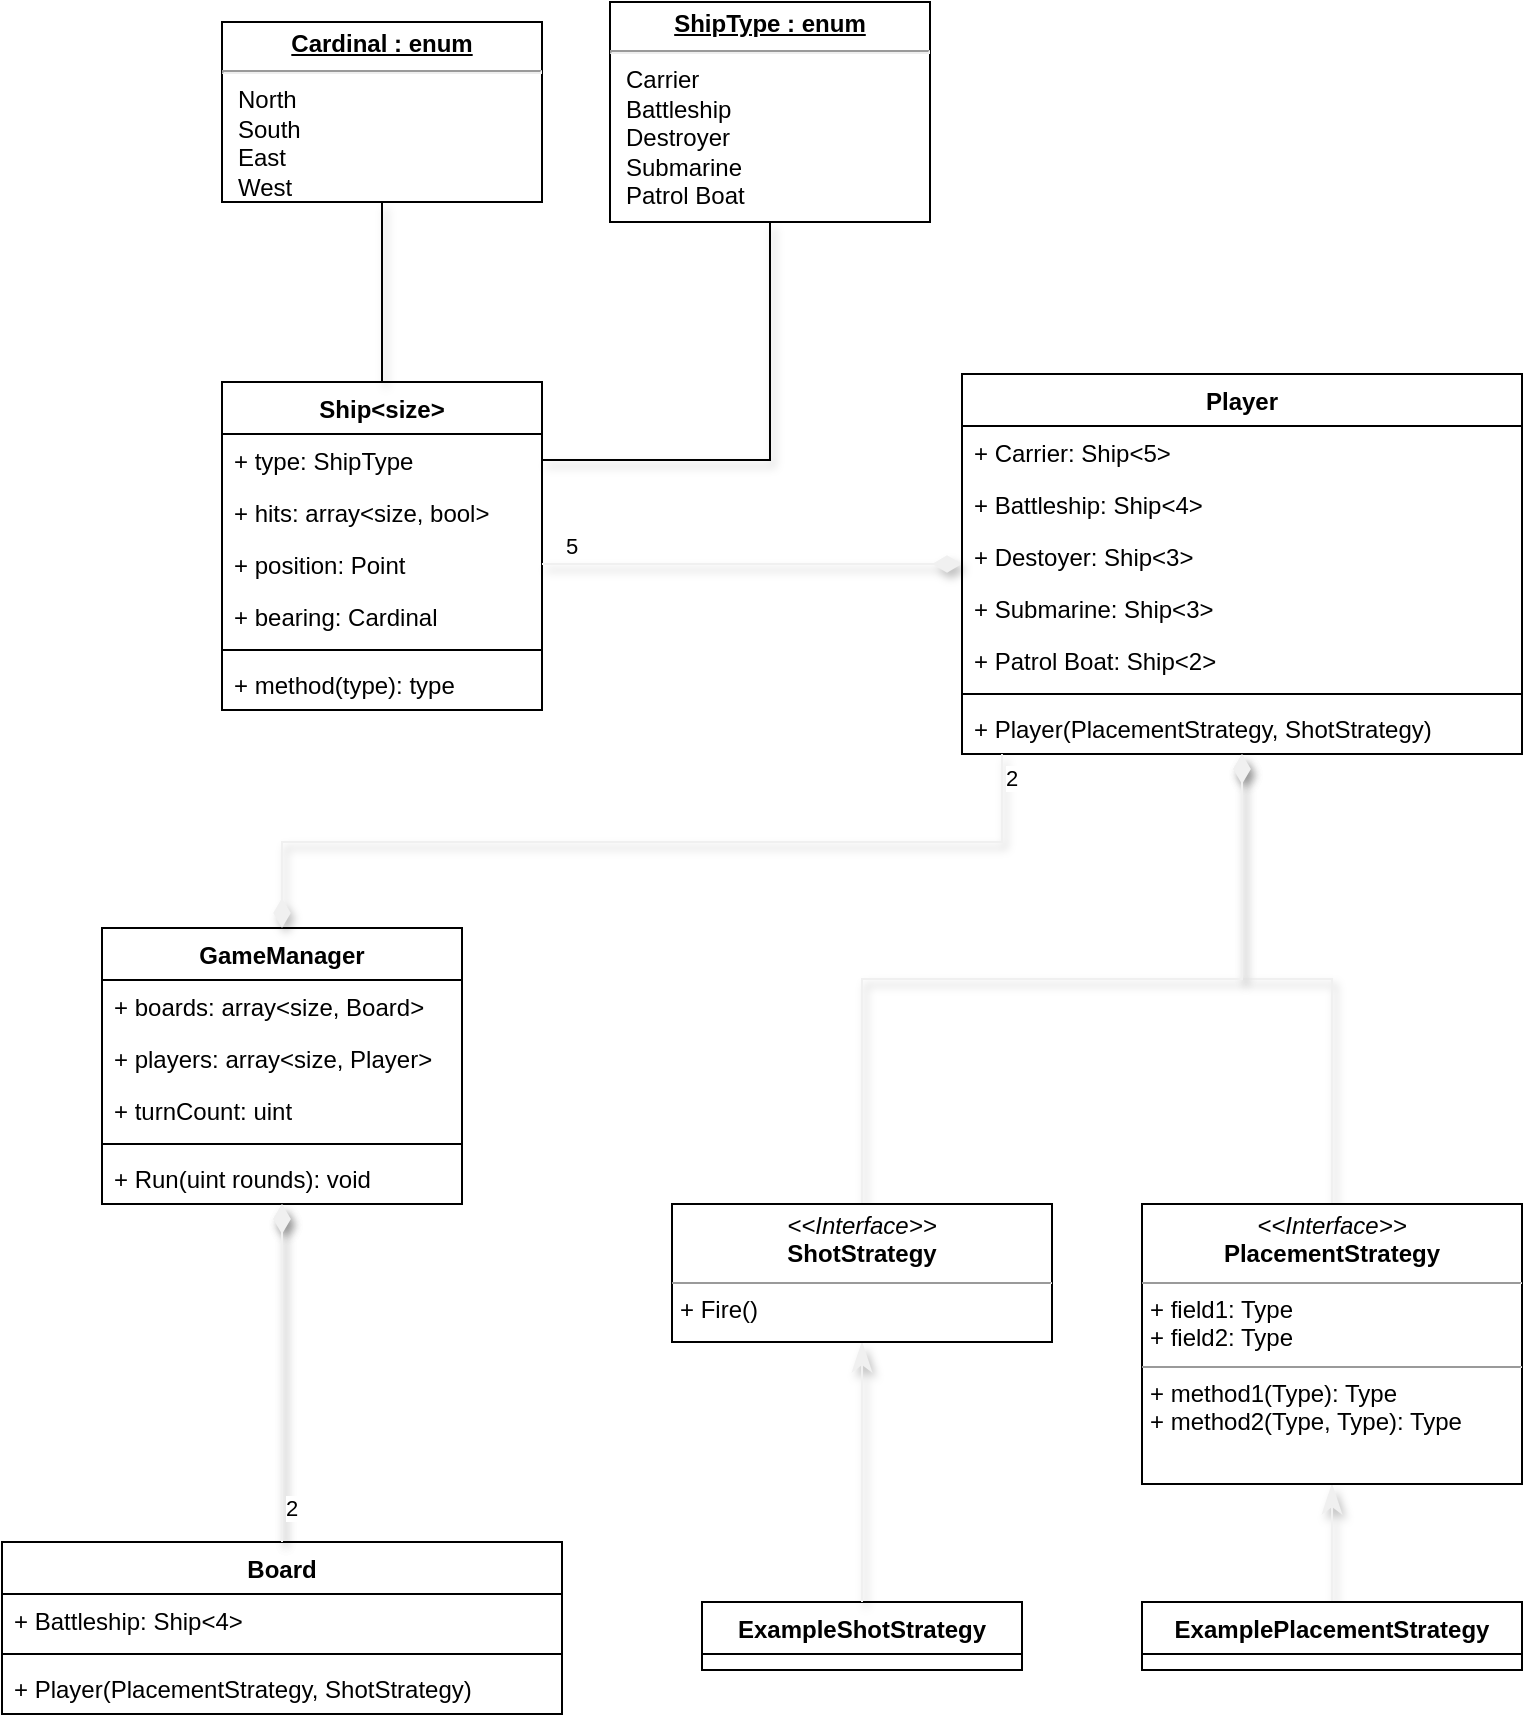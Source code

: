<mxfile version="14.2.4" type="embed">
    <diagram id="C5RBs43oDa-KdzZeNtuy" name="Class Diagram">
        <mxGraphModel dx="525" dy="745" grid="1" gridSize="10" guides="1" tooltips="1" connect="1" arrows="1" fold="1" page="1" pageScale="1" pageWidth="827" pageHeight="1169" math="0" shadow="0">
            <root>
                <mxCell id="WIyWlLk6GJQsqaUBKTNV-0"/>
                <mxCell id="WIyWlLk6GJQsqaUBKTNV-1" parent="WIyWlLk6GJQsqaUBKTNV-0"/>
                <mxCell id="qviXmVmv1awcpWfoup3k-0" value="Ship&lt;size&gt;" style="swimlane;fontStyle=1;align=center;verticalAlign=top;childLayout=stackLayout;horizontal=1;startSize=26;horizontalStack=0;resizeParent=1;resizeParentMax=0;resizeLast=0;collapsible=1;marginBottom=0;" parent="WIyWlLk6GJQsqaUBKTNV-1" vertex="1">
                    <mxGeometry x="140" y="230" width="160" height="164" as="geometry">
                        <mxRectangle x="140" y="230" width="60" height="26" as="alternateBounds"/>
                    </mxGeometry>
                </mxCell>
                <mxCell id="qviXmVmv1awcpWfoup3k-6" value="+ type: ShipType" style="text;strokeColor=none;fillColor=none;align=left;verticalAlign=top;spacingLeft=4;spacingRight=4;overflow=hidden;rotatable=0;points=[[0,0.5],[1,0.5]];portConstraint=eastwest;" parent="qviXmVmv1awcpWfoup3k-0" vertex="1">
                    <mxGeometry y="26" width="160" height="26" as="geometry"/>
                </mxCell>
                <mxCell id="qviXmVmv1awcpWfoup3k-10" value="+ hits: array&lt;size, bool&gt;" style="text;strokeColor=none;fillColor=none;align=left;verticalAlign=top;spacingLeft=4;spacingRight=4;overflow=hidden;rotatable=0;points=[[0,0.5],[1,0.5]];portConstraint=eastwest;" parent="qviXmVmv1awcpWfoup3k-0" vertex="1">
                    <mxGeometry y="52" width="160" height="26" as="geometry"/>
                </mxCell>
                <mxCell id="qviXmVmv1awcpWfoup3k-11" value="+ position: Point" style="text;strokeColor=none;fillColor=none;align=left;verticalAlign=top;spacingLeft=4;spacingRight=4;overflow=hidden;rotatable=0;points=[[0,0.5],[1,0.5]];portConstraint=eastwest;" parent="qviXmVmv1awcpWfoup3k-0" vertex="1">
                    <mxGeometry y="78" width="160" height="26" as="geometry"/>
                </mxCell>
                <mxCell id="qviXmVmv1awcpWfoup3k-21" value="+ bearing: Cardinal" style="text;strokeColor=none;fillColor=none;align=left;verticalAlign=top;spacingLeft=4;spacingRight=4;overflow=hidden;rotatable=0;points=[[0,0.5],[1,0.5]];portConstraint=eastwest;" parent="qviXmVmv1awcpWfoup3k-0" vertex="1">
                    <mxGeometry y="104" width="160" height="26" as="geometry"/>
                </mxCell>
                <mxCell id="qviXmVmv1awcpWfoup3k-2" value="" style="line;strokeWidth=1;fillColor=none;align=left;verticalAlign=middle;spacingTop=-1;spacingLeft=3;spacingRight=3;rotatable=0;labelPosition=right;points=[];portConstraint=eastwest;" parent="qviXmVmv1awcpWfoup3k-0" vertex="1">
                    <mxGeometry y="130" width="160" height="8" as="geometry"/>
                </mxCell>
                <mxCell id="qviXmVmv1awcpWfoup3k-3" value="+ method(type): type" style="text;strokeColor=none;fillColor=none;align=left;verticalAlign=top;spacingLeft=4;spacingRight=4;overflow=hidden;rotatable=0;points=[[0,0.5],[1,0.5]];portConstraint=eastwest;" parent="qviXmVmv1awcpWfoup3k-0" vertex="1">
                    <mxGeometry y="138" width="160" height="26" as="geometry"/>
                </mxCell>
                <mxCell id="qviXmVmv1awcpWfoup3k-7" value="&lt;p style=&quot;margin: 0px ; margin-top: 4px ; text-align: center ; text-decoration: underline&quot;&gt;&lt;b&gt;ShipType : enum&lt;/b&gt;&lt;/p&gt;&lt;hr&gt;&lt;p style=&quot;margin: 0px ; margin-left: 8px&quot;&gt;Carrier&lt;/p&gt;&lt;p style=&quot;margin: 0px ; margin-left: 8px&quot;&gt;Battleship&lt;/p&gt;&lt;p style=&quot;margin: 0px ; margin-left: 8px&quot;&gt;Destroyer&lt;/p&gt;&lt;p style=&quot;margin: 0px ; margin-left: 8px&quot;&gt;Submarine&lt;/p&gt;&lt;p style=&quot;margin: 0px ; margin-left: 8px&quot;&gt;Patrol Boat&lt;/p&gt;" style="verticalAlign=top;align=left;overflow=fill;fontSize=12;fontFamily=Helvetica;html=1;direction=west;" parent="WIyWlLk6GJQsqaUBKTNV-1" vertex="1">
                    <mxGeometry x="334" y="40" width="160" height="110" as="geometry"/>
                </mxCell>
                <mxCell id="qviXmVmv1awcpWfoup3k-9" style="edgeStyle=orthogonalEdgeStyle;rounded=0;orthogonalLoop=1;jettySize=auto;html=1;shadow=1;startArrow=none;startFill=0;endArrow=none;endFill=0;" parent="WIyWlLk6GJQsqaUBKTNV-1" source="qviXmVmv1awcpWfoup3k-6" target="qviXmVmv1awcpWfoup3k-7" edge="1">
                    <mxGeometry relative="1" as="geometry"/>
                </mxCell>
                <mxCell id="qviXmVmv1awcpWfoup3k-20" value="5" style="endArrow=diamondThin;html=1;endSize=12;startArrow=none;startSize=14;startFill=0;align=left;verticalAlign=bottom;shadow=1;strokeColor=#f0f0f0;exitX=1;exitY=0.5;exitDx=0;exitDy=0;edgeStyle=orthogonalEdgeStyle;rounded=0;endFill=1;" parent="WIyWlLk6GJQsqaUBKTNV-1" source="qviXmVmv1awcpWfoup3k-11" target="qviXmVmv1awcpWfoup3k-12" edge="1">
                    <mxGeometry x="-0.905" relative="1" as="geometry">
                        <mxPoint x="260" y="420" as="sourcePoint"/>
                        <mxPoint x="420" y="420" as="targetPoint"/>
                        <mxPoint as="offset"/>
                    </mxGeometry>
                </mxCell>
                <mxCell id="qviXmVmv1awcpWfoup3k-22" value="&lt;p style=&quot;margin: 0px ; margin-top: 4px ; text-align: center ; text-decoration: underline&quot;&gt;&lt;b&gt;Cardinal : enum&lt;/b&gt;&lt;/p&gt;&lt;hr&gt;&lt;p style=&quot;margin: 0px ; margin-left: 8px&quot;&gt;North&lt;/p&gt;&lt;p style=&quot;margin: 0px ; margin-left: 8px&quot;&gt;South&lt;/p&gt;&lt;p style=&quot;margin: 0px ; margin-left: 8px&quot;&gt;East&lt;/p&gt;&lt;p style=&quot;margin: 0px ; margin-left: 8px&quot;&gt;West&lt;/p&gt;" style="verticalAlign=top;align=left;overflow=fill;fontSize=12;fontFamily=Helvetica;html=1;direction=west;" parent="WIyWlLk6GJQsqaUBKTNV-1" vertex="1">
                    <mxGeometry x="140" y="50" width="160" height="90" as="geometry"/>
                </mxCell>
                <mxCell id="qviXmVmv1awcpWfoup3k-23" style="edgeStyle=orthogonalEdgeStyle;rounded=0;orthogonalLoop=1;jettySize=auto;html=1;shadow=1;startArrow=none;startFill=0;endArrow=none;endFill=0;" parent="WIyWlLk6GJQsqaUBKTNV-1" source="qviXmVmv1awcpWfoup3k-0" target="qviXmVmv1awcpWfoup3k-22" edge="1">
                    <mxGeometry relative="1" as="geometry">
                        <mxPoint x="310" y="279.0" as="sourcePoint"/>
                        <mxPoint x="424.034" y="160" as="targetPoint"/>
                    </mxGeometry>
                </mxCell>
                <mxCell id="qviXmVmv1awcpWfoup3k-12" value="Player" style="swimlane;fontStyle=1;align=center;verticalAlign=top;childLayout=stackLayout;horizontal=1;startSize=26;horizontalStack=0;resizeParent=1;resizeParentMax=0;resizeLast=0;collapsible=1;marginBottom=0;" parent="WIyWlLk6GJQsqaUBKTNV-1" vertex="1">
                    <mxGeometry x="510" y="226" width="280" height="190" as="geometry">
                        <mxRectangle x="140" y="230" width="60" height="26" as="alternateBounds"/>
                    </mxGeometry>
                </mxCell>
                <mxCell id="qviXmVmv1awcpWfoup3k-13" value="+ Carrier: Ship&lt;5&gt;" style="text;strokeColor=none;fillColor=none;align=left;verticalAlign=top;spacingLeft=4;spacingRight=4;overflow=hidden;rotatable=0;points=[[0,0.5],[1,0.5]];portConstraint=eastwest;" parent="qviXmVmv1awcpWfoup3k-12" vertex="1">
                    <mxGeometry y="26" width="280" height="26" as="geometry"/>
                </mxCell>
                <mxCell id="qviXmVmv1awcpWfoup3k-14" value="+ Battleship: Ship&lt;4&gt;" style="text;strokeColor=none;fillColor=none;align=left;verticalAlign=top;spacingLeft=4;spacingRight=4;overflow=hidden;rotatable=0;points=[[0,0.5],[1,0.5]];portConstraint=eastwest;" parent="qviXmVmv1awcpWfoup3k-12" vertex="1">
                    <mxGeometry y="52" width="280" height="26" as="geometry"/>
                </mxCell>
                <mxCell id="qviXmVmv1awcpWfoup3k-15" value="+ Destoyer: Ship&lt;3&gt;" style="text;strokeColor=none;fillColor=none;align=left;verticalAlign=top;spacingLeft=4;spacingRight=4;overflow=hidden;rotatable=0;points=[[0,0.5],[1,0.5]];portConstraint=eastwest;" parent="qviXmVmv1awcpWfoup3k-12" vertex="1">
                    <mxGeometry y="78" width="280" height="26" as="geometry"/>
                </mxCell>
                <mxCell id="qviXmVmv1awcpWfoup3k-16" value="+ Submarine: Ship&lt;3&gt;" style="text;strokeColor=none;fillColor=none;align=left;verticalAlign=top;spacingLeft=4;spacingRight=4;overflow=hidden;rotatable=0;points=[[0,0.5],[1,0.5]];portConstraint=eastwest;" parent="qviXmVmv1awcpWfoup3k-12" vertex="1">
                    <mxGeometry y="104" width="280" height="26" as="geometry"/>
                </mxCell>
                <mxCell id="qviXmVmv1awcpWfoup3k-19" value="+ Patrol Boat: Ship&lt;2&gt;" style="text;strokeColor=none;fillColor=none;align=left;verticalAlign=top;spacingLeft=4;spacingRight=4;overflow=hidden;rotatable=0;points=[[0,0.5],[1,0.5]];portConstraint=eastwest;" parent="qviXmVmv1awcpWfoup3k-12" vertex="1">
                    <mxGeometry y="130" width="280" height="26" as="geometry"/>
                </mxCell>
                <mxCell id="qviXmVmv1awcpWfoup3k-17" value="" style="line;strokeWidth=1;fillColor=none;align=left;verticalAlign=middle;spacingTop=-1;spacingLeft=3;spacingRight=3;rotatable=0;labelPosition=right;points=[];portConstraint=eastwest;" parent="qviXmVmv1awcpWfoup3k-12" vertex="1">
                    <mxGeometry y="156" width="280" height="8" as="geometry"/>
                </mxCell>
                <mxCell id="qviXmVmv1awcpWfoup3k-18" value="+ Player(PlacementStrategy, ShotStrategy)" style="text;strokeColor=none;fillColor=none;align=left;verticalAlign=top;spacingLeft=4;spacingRight=4;overflow=hidden;rotatable=0;points=[[0,0.5],[1,0.5]];portConstraint=eastwest;" parent="qviXmVmv1awcpWfoup3k-12" vertex="1">
                    <mxGeometry y="164" width="280" height="26" as="geometry"/>
                </mxCell>
                <mxCell id="qviXmVmv1awcpWfoup3k-38" value="" style="endArrow=diamondThin;html=1;endSize=12;startArrow=none;startSize=14;startFill=0;align=left;verticalAlign=bottom;shadow=1;strokeColor=#f0f0f0;edgeStyle=orthogonalEdgeStyle;rounded=0;endFill=1;" parent="WIyWlLk6GJQsqaUBKTNV-1" source="qviXmVmv1awcpWfoup3k-67" target="qviXmVmv1awcpWfoup3k-12" edge="1">
                    <mxGeometry x="-0.905" relative="1" as="geometry">
                        <mxPoint x="460.034" y="630" as="sourcePoint"/>
                        <mxPoint x="494" y="430" as="targetPoint"/>
                        <mxPoint as="offset"/>
                    </mxGeometry>
                </mxCell>
                <mxCell id="qviXmVmv1awcpWfoup3k-39" value="" style="endArrow=diamondThin;html=1;endSize=12;startArrow=none;startSize=14;startFill=0;align=left;verticalAlign=bottom;shadow=1;strokeColor=#f0f0f0;edgeStyle=orthogonalEdgeStyle;rounded=0;endFill=1;" parent="WIyWlLk6GJQsqaUBKTNV-1" source="qviXmVmv1awcpWfoup3k-66" target="qviXmVmv1awcpWfoup3k-12" edge="1">
                    <mxGeometry x="-0.905" relative="1" as="geometry">
                        <mxPoint x="650" y="630" as="sourcePoint"/>
                        <mxPoint x="504" y="440" as="targetPoint"/>
                        <mxPoint as="offset"/>
                    </mxGeometry>
                </mxCell>
                <mxCell id="qviXmVmv1awcpWfoup3k-40" value="GameManager" style="swimlane;fontStyle=1;align=center;verticalAlign=top;childLayout=stackLayout;horizontal=1;startSize=26;horizontalStack=0;resizeParent=1;resizeParentMax=0;resizeLast=0;collapsible=1;marginBottom=0;" parent="WIyWlLk6GJQsqaUBKTNV-1" vertex="1">
                    <mxGeometry x="80" y="503" width="180" height="138" as="geometry">
                        <mxRectangle x="140" y="230" width="60" height="26" as="alternateBounds"/>
                    </mxGeometry>
                </mxCell>
                <mxCell id="qviXmVmv1awcpWfoup3k-41" value="+ boards: array&lt;size, Board&gt;" style="text;strokeColor=none;fillColor=none;align=left;verticalAlign=top;spacingLeft=4;spacingRight=4;overflow=hidden;rotatable=0;points=[[0,0.5],[1,0.5]];portConstraint=eastwest;" parent="qviXmVmv1awcpWfoup3k-40" vertex="1">
                    <mxGeometry y="26" width="180" height="26" as="geometry"/>
                </mxCell>
                <mxCell id="qviXmVmv1awcpWfoup3k-42" value="+ players: array&lt;size, Player&gt;" style="text;strokeColor=none;fillColor=none;align=left;verticalAlign=top;spacingLeft=4;spacingRight=4;overflow=hidden;rotatable=0;points=[[0,0.5],[1,0.5]];portConstraint=eastwest;" parent="qviXmVmv1awcpWfoup3k-40" vertex="1">
                    <mxGeometry y="52" width="180" height="26" as="geometry"/>
                </mxCell>
                <mxCell id="qviXmVmv1awcpWfoup3k-65" value="+ turnCount: uint" style="text;strokeColor=none;fillColor=none;align=left;verticalAlign=top;spacingLeft=4;spacingRight=4;overflow=hidden;rotatable=0;points=[[0,0.5],[1,0.5]];portConstraint=eastwest;" parent="qviXmVmv1awcpWfoup3k-40" vertex="1">
                    <mxGeometry y="78" width="180" height="26" as="geometry"/>
                </mxCell>
                <mxCell id="qviXmVmv1awcpWfoup3k-45" value="" style="line;strokeWidth=1;fillColor=none;align=left;verticalAlign=middle;spacingTop=-1;spacingLeft=3;spacingRight=3;rotatable=0;labelPosition=right;points=[];portConstraint=eastwest;" parent="qviXmVmv1awcpWfoup3k-40" vertex="1">
                    <mxGeometry y="104" width="180" height="8" as="geometry"/>
                </mxCell>
                <mxCell id="qviXmVmv1awcpWfoup3k-46" value="+ Run(uint rounds): void" style="text;strokeColor=none;fillColor=none;align=left;verticalAlign=top;spacingLeft=4;spacingRight=4;overflow=hidden;rotatable=0;points=[[0,0.5],[1,0.5]];portConstraint=eastwest;" parent="qviXmVmv1awcpWfoup3k-40" vertex="1">
                    <mxGeometry y="112" width="180" height="26" as="geometry"/>
                </mxCell>
                <mxCell id="qviXmVmv1awcpWfoup3k-47" value="ExampleShotStrategy" style="swimlane;fontStyle=1;align=center;verticalAlign=top;childLayout=stackLayout;horizontal=1;startSize=26;horizontalStack=0;resizeParent=1;resizeParentMax=0;resizeLast=0;collapsible=1;marginBottom=0;" parent="WIyWlLk6GJQsqaUBKTNV-1" vertex="1">
                    <mxGeometry x="380" y="840" width="160" height="34" as="geometry">
                        <mxRectangle x="140" y="230" width="60" height="26" as="alternateBounds"/>
                    </mxGeometry>
                </mxCell>
                <mxCell id="qviXmVmv1awcpWfoup3k-61" value="" style="endArrow=classicThin;endFill=1;endSize=12;html=1;shadow=1;strokeColor=#f0f0f0;" parent="WIyWlLk6GJQsqaUBKTNV-1" source="qviXmVmv1awcpWfoup3k-47" target="qviXmVmv1awcpWfoup3k-66" edge="1">
                    <mxGeometry width="160" relative="1" as="geometry">
                        <mxPoint x="160" y="910" as="sourcePoint"/>
                        <mxPoint x="460" y="794" as="targetPoint"/>
                    </mxGeometry>
                </mxCell>
                <mxCell id="qviXmVmv1awcpWfoup3k-62" value="" style="endArrow=classicThin;endFill=1;endSize=12;html=1;shadow=1;strokeColor=#f0f0f0;" parent="WIyWlLk6GJQsqaUBKTNV-1" source="qviXmVmv1awcpWfoup3k-54" target="qviXmVmv1awcpWfoup3k-67" edge="1">
                    <mxGeometry width="160" relative="1" as="geometry">
                        <mxPoint x="160" y="970" as="sourcePoint"/>
                        <mxPoint x="650" y="794" as="targetPoint"/>
                    </mxGeometry>
                </mxCell>
                <mxCell id="qviXmVmv1awcpWfoup3k-64" value="2" style="endArrow=diamondThin;html=1;endSize=12;startArrow=none;startSize=14;startFill=0;align=left;verticalAlign=bottom;shadow=1;strokeColor=#f0f0f0;edgeStyle=orthogonalEdgeStyle;rounded=0;endFill=1;" parent="WIyWlLk6GJQsqaUBKTNV-1" source="qviXmVmv1awcpWfoup3k-12" target="qviXmVmv1awcpWfoup3k-40" edge="1">
                    <mxGeometry x="-0.905" relative="1" as="geometry">
                        <mxPoint x="290" y="450" as="sourcePoint"/>
                        <mxPoint x="500" y="450" as="targetPoint"/>
                        <mxPoint as="offset"/>
                        <Array as="points">
                            <mxPoint x="530" y="460"/>
                            <mxPoint x="170" y="460"/>
                        </Array>
                    </mxGeometry>
                </mxCell>
                <mxCell id="qviXmVmv1awcpWfoup3k-66" value="&lt;p style=&quot;margin: 0px ; margin-top: 4px ; text-align: center&quot;&gt;&lt;i&gt;&amp;lt;&amp;lt;Interface&amp;gt;&amp;gt;&lt;/i&gt;&lt;br&gt;&lt;b&gt;ShotStrategy&lt;/b&gt;&lt;/p&gt;&lt;hr size=&quot;1&quot;&gt;&lt;p style=&quot;margin: 0px ; margin-left: 4px&quot;&gt;+ Fire()&lt;br&gt;&lt;/p&gt;" style="verticalAlign=top;align=left;overflow=fill;fontSize=12;fontFamily=Helvetica;html=1;" parent="WIyWlLk6GJQsqaUBKTNV-1" vertex="1">
                    <mxGeometry x="365" y="641" width="190" height="69" as="geometry"/>
                </mxCell>
                <mxCell id="qviXmVmv1awcpWfoup3k-67" value="&lt;p style=&quot;margin: 0px ; margin-top: 4px ; text-align: center&quot;&gt;&lt;i&gt;&amp;lt;&amp;lt;Interface&amp;gt;&amp;gt;&lt;/i&gt;&lt;br&gt;&lt;b&gt;PlacementStrategy&lt;/b&gt;&lt;/p&gt;&lt;hr size=&quot;1&quot;&gt;&lt;p style=&quot;margin: 0px ; margin-left: 4px&quot;&gt;+ field1: Type&lt;br&gt;+ field2: Type&lt;/p&gt;&lt;hr size=&quot;1&quot;&gt;&lt;p style=&quot;margin: 0px ; margin-left: 4px&quot;&gt;+ method1(Type): Type&lt;br&gt;+ method2(Type, Type): Type&lt;/p&gt;" style="verticalAlign=top;align=left;overflow=fill;fontSize=12;fontFamily=Helvetica;html=1;" parent="WIyWlLk6GJQsqaUBKTNV-1" vertex="1">
                    <mxGeometry x="600" y="641" width="190" height="140" as="geometry"/>
                </mxCell>
                <mxCell id="qviXmVmv1awcpWfoup3k-54" value="ExamplePlacementStrategy" style="swimlane;fontStyle=1;align=center;verticalAlign=top;childLayout=stackLayout;horizontal=1;startSize=26;horizontalStack=0;resizeParent=1;resizeParentMax=0;resizeLast=0;collapsible=1;marginBottom=0;" parent="WIyWlLk6GJQsqaUBKTNV-1" vertex="1">
                    <mxGeometry x="600" y="840" width="190" height="34" as="geometry">
                        <mxRectangle x="140" y="230" width="60" height="26" as="alternateBounds"/>
                    </mxGeometry>
                </mxCell>
                <mxCell id="0" value="Board" style="swimlane;fontStyle=1;align=center;verticalAlign=top;childLayout=stackLayout;horizontal=1;startSize=26;horizontalStack=0;resizeParent=1;resizeParentMax=0;resizeLast=0;collapsible=1;marginBottom=0;" vertex="1" parent="WIyWlLk6GJQsqaUBKTNV-1">
                    <mxGeometry x="30" y="810" width="280" height="86" as="geometry">
                        <mxRectangle x="140" y="230" width="60" height="26" as="alternateBounds"/>
                    </mxGeometry>
                </mxCell>
                <mxCell id="2" value="+ Battleship: Ship&lt;4&gt;" style="text;strokeColor=none;fillColor=none;align=left;verticalAlign=top;spacingLeft=4;spacingRight=4;overflow=hidden;rotatable=0;points=[[0,0.5],[1,0.5]];portConstraint=eastwest;" vertex="1" parent="0">
                    <mxGeometry y="26" width="280" height="26" as="geometry"/>
                </mxCell>
                <mxCell id="6" value="" style="line;strokeWidth=1;fillColor=none;align=left;verticalAlign=middle;spacingTop=-1;spacingLeft=3;spacingRight=3;rotatable=0;labelPosition=right;points=[];portConstraint=eastwest;" vertex="1" parent="0">
                    <mxGeometry y="52" width="280" height="8" as="geometry"/>
                </mxCell>
                <mxCell id="7" value="+ Player(PlacementStrategy, ShotStrategy)" style="text;strokeColor=none;fillColor=none;align=left;verticalAlign=top;spacingLeft=4;spacingRight=4;overflow=hidden;rotatable=0;points=[[0,0.5],[1,0.5]];portConstraint=eastwest;" vertex="1" parent="0">
                    <mxGeometry y="60" width="280" height="26" as="geometry"/>
                </mxCell>
                <mxCell id="8" value="2" style="endArrow=diamondThin;html=1;endSize=12;startArrow=none;startSize=14;startFill=0;align=left;verticalAlign=bottom;shadow=1;strokeColor=#f0f0f0;edgeStyle=orthogonalEdgeStyle;rounded=0;endFill=1;exitX=0.5;exitY=0;exitDx=0;exitDy=0;" edge="1" parent="WIyWlLk6GJQsqaUBKTNV-1" source="0" target="qviXmVmv1awcpWfoup3k-40">
                    <mxGeometry x="-0.905" relative="1" as="geometry">
                        <mxPoint x="480" y="980" as="sourcePoint"/>
                        <mxPoint x="120" y="1067" as="targetPoint"/>
                        <mxPoint as="offset"/>
                        <Array as="points">
                            <mxPoint x="170" y="810"/>
                        </Array>
                    </mxGeometry>
                </mxCell>
                <mxCell id="9" value="2" style="endArrow=diamondThin;html=1;endSize=12;startArrow=none;startSize=14;startFill=0;align=left;verticalAlign=bottom;shadow=1;strokeColor=#f0f0f0;edgeStyle=orthogonalEdgeStyle;rounded=0;endFill=1;exitX=0.5;exitY=0;exitDx=0;exitDy=0;" edge="1" parent="WIyWlLk6GJQsqaUBKTNV-1" source="0" target="qviXmVmv1awcpWfoup3k-40">
                    <mxGeometry x="-0.905" relative="1" as="geometry">
                        <mxPoint x="180" y="810" as="sourcePoint"/>
                        <mxPoint x="170" y="641" as="targetPoint"/>
                        <mxPoint as="offset"/>
                        <Array as="points">
                            <mxPoint x="170" y="810"/>
                        </Array>
                    </mxGeometry>
                </mxCell>
            </root>
        </mxGraphModel>
    </diagram>
</mxfile>